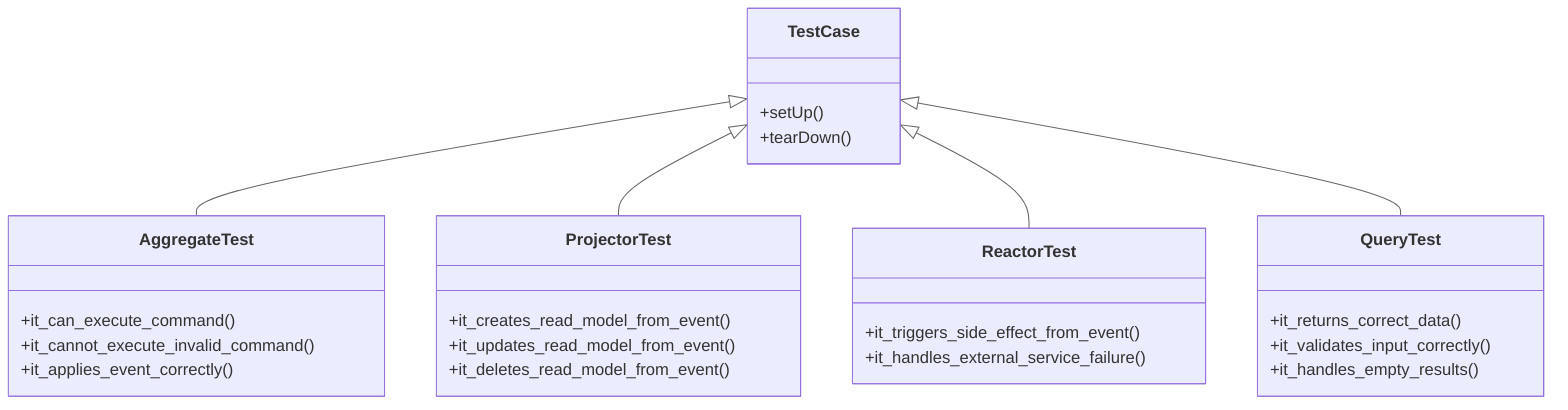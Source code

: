 %%{init: {'theme': 'default', 'themeVariables': { 'primaryColor': '#f5f5f5', 'primaryTextColor': '#333333', 'primaryBorderColor': '#cccccc', 'lineColor': '#666666', 'secondaryColor': '#f0f0f0', 'tertiaryColor': '#ffffff' }}}%%
classDiagram
    class TestCase {
        +setUp()
        +tearDown()
    }
    
    class AggregateTest {
        +it_can_execute_command()
        +it_cannot_execute_invalid_command()
        +it_applies_event_correctly()
    }
    
    class ProjectorTest {
        +it_creates_read_model_from_event()
        +it_updates_read_model_from_event()
        +it_deletes_read_model_from_event()
    }
    
    class ReactorTest {
        +it_triggers_side_effect_from_event()
        +it_handles_external_service_failure()
    }
    
    class QueryTest {
        +it_returns_correct_data()
        +it_validates_input_correctly()
        +it_handles_empty_results()
    }
    
    TestCase <|-- AggregateTest
    TestCase <|-- ProjectorTest
    TestCase <|-- ReactorTest
    TestCase <|-- QueryTest